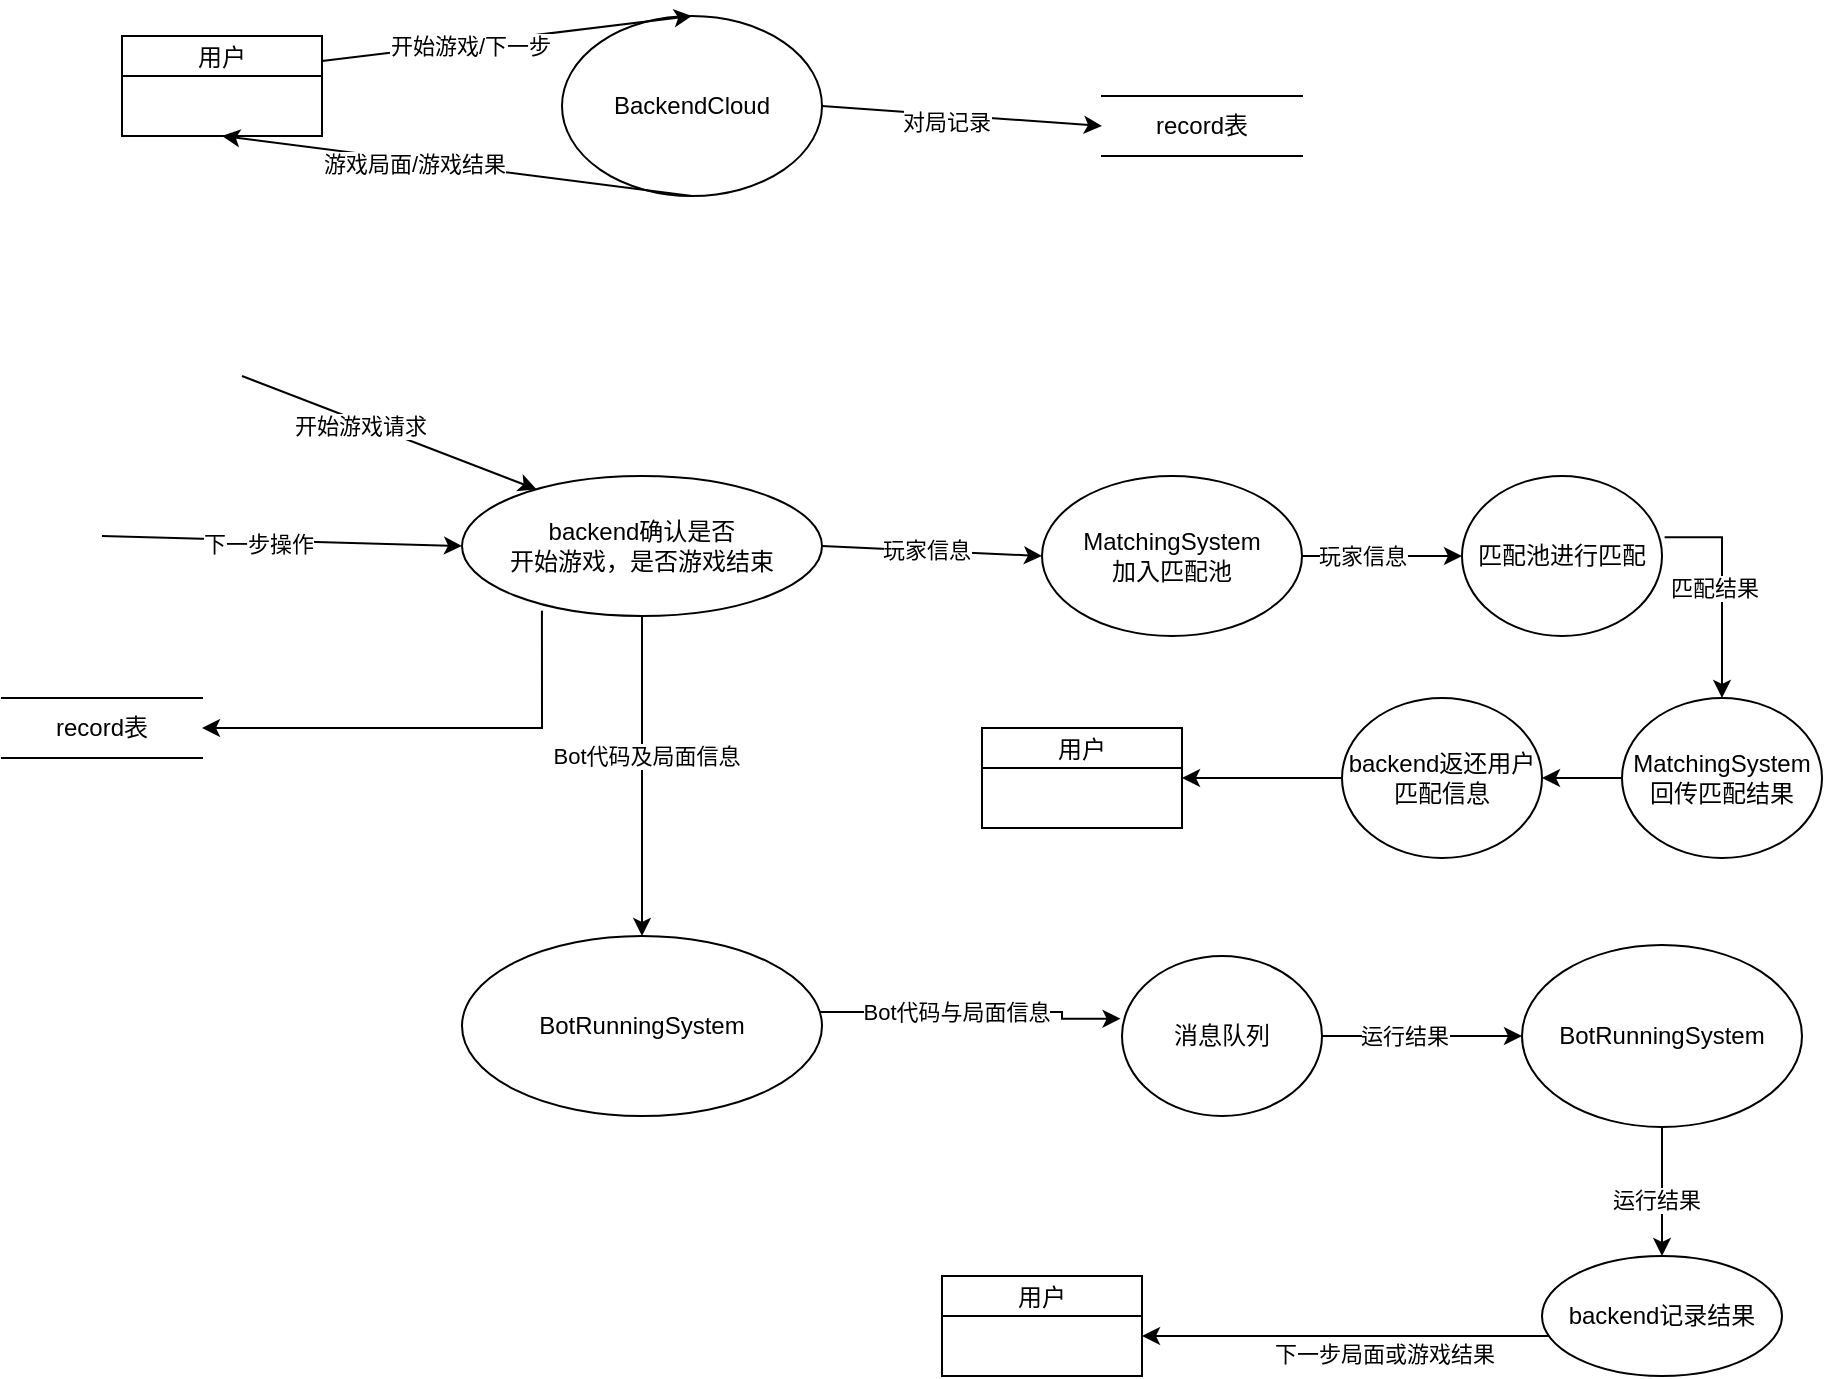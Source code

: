 <mxfile version="22.0.3" type="device">
  <diagram name="Page-1" id="b520641d-4fe3-3701-9064-5fc419738815">
    <mxGraphModel dx="1206" dy="857" grid="1" gridSize="10" guides="1" tooltips="1" connect="1" arrows="1" fold="1" page="1" pageScale="1" pageWidth="1100" pageHeight="850" background="none" math="0" shadow="0">
      <root>
        <mxCell id="0" />
        <mxCell id="1" parent="0" />
        <mxCell id="USf9clwYq7uNQlP50TTG-1" value="用户" style="swimlane;fontStyle=0;childLayout=stackLayout;horizontal=1;startSize=20;fillColor=#ffffff;horizontalStack=0;resizeParent=1;resizeParentMax=0;resizeLast=0;collapsible=0;marginBottom=0;swimlaneFillColor=#ffffff;" vertex="1" parent="1">
          <mxGeometry x="210" y="70" width="100" height="50" as="geometry" />
        </mxCell>
        <mxCell id="USf9clwYq7uNQlP50TTG-2" value="BackendCloud" style="shape=ellipse;html=1;dashed=0;whiteSpace=wrap;perimeter=ellipsePerimeter;" vertex="1" parent="1">
          <mxGeometry x="430" y="60" width="130" height="90" as="geometry" />
        </mxCell>
        <mxCell id="USf9clwYq7uNQlP50TTG-3" value="" style="endArrow=classic;html=1;rounded=0;exitX=1;exitY=0.25;exitDx=0;exitDy=0;entryX=0.5;entryY=0;entryDx=0;entryDy=0;" edge="1" parent="1" source="USf9clwYq7uNQlP50TTG-1" target="USf9clwYq7uNQlP50TTG-2">
          <mxGeometry width="50" height="50" relative="1" as="geometry">
            <mxPoint x="490" y="240" as="sourcePoint" />
            <mxPoint x="540" y="190" as="targetPoint" />
          </mxGeometry>
        </mxCell>
        <mxCell id="USf9clwYq7uNQlP50TTG-6" value="开始游戏/下一步" style="edgeLabel;html=1;align=center;verticalAlign=middle;resizable=0;points=[];" vertex="1" connectable="0" parent="USf9clwYq7uNQlP50TTG-3">
          <mxGeometry x="-0.2" relative="1" as="geometry">
            <mxPoint y="1" as="offset" />
          </mxGeometry>
        </mxCell>
        <mxCell id="USf9clwYq7uNQlP50TTG-4" value="" style="endArrow=classic;html=1;rounded=0;exitX=0.5;exitY=1;exitDx=0;exitDy=0;entryX=0.5;entryY=1;entryDx=0;entryDy=0;" edge="1" parent="1" source="USf9clwYq7uNQlP50TTG-2" target="USf9clwYq7uNQlP50TTG-1">
          <mxGeometry width="50" height="50" relative="1" as="geometry">
            <mxPoint x="490" y="240" as="sourcePoint" />
            <mxPoint x="260" y="110" as="targetPoint" />
          </mxGeometry>
        </mxCell>
        <mxCell id="USf9clwYq7uNQlP50TTG-7" value="游戏局面/游戏结果" style="edgeLabel;html=1;align=center;verticalAlign=middle;resizable=0;points=[];" vertex="1" connectable="0" parent="USf9clwYq7uNQlP50TTG-4">
          <mxGeometry x="0.182" y="1" relative="1" as="geometry">
            <mxPoint as="offset" />
          </mxGeometry>
        </mxCell>
        <mxCell id="USf9clwYq7uNQlP50TTG-8" value="record表" style="html=1;dashed=0;whiteSpace=wrap;shape=partialRectangle;right=0;left=0;" vertex="1" parent="1">
          <mxGeometry x="700" y="100" width="100" height="30" as="geometry" />
        </mxCell>
        <mxCell id="USf9clwYq7uNQlP50TTG-9" value="" style="endArrow=classic;html=1;rounded=0;exitX=1;exitY=0.5;exitDx=0;exitDy=0;entryX=0;entryY=0.5;entryDx=0;entryDy=0;" edge="1" parent="1" source="USf9clwYq7uNQlP50TTG-2" target="USf9clwYq7uNQlP50TTG-8">
          <mxGeometry width="50" height="50" relative="1" as="geometry">
            <mxPoint x="490" y="240" as="sourcePoint" />
            <mxPoint x="540" y="190" as="targetPoint" />
          </mxGeometry>
        </mxCell>
        <mxCell id="USf9clwYq7uNQlP50TTG-10" value="对局记录" style="edgeLabel;html=1;align=center;verticalAlign=middle;resizable=0;points=[];" vertex="1" connectable="0" parent="USf9clwYq7uNQlP50TTG-9">
          <mxGeometry x="-0.112" y="-3" relative="1" as="geometry">
            <mxPoint as="offset" />
          </mxGeometry>
        </mxCell>
        <mxCell id="USf9clwYq7uNQlP50TTG-28" style="edgeStyle=orthogonalEdgeStyle;rounded=0;orthogonalLoop=1;jettySize=auto;html=1;entryX=0.5;entryY=0;entryDx=0;entryDy=0;" edge="1" parent="1" source="USf9clwYq7uNQlP50TTG-11" target="USf9clwYq7uNQlP50TTG-27">
          <mxGeometry relative="1" as="geometry" />
        </mxCell>
        <mxCell id="USf9clwYq7uNQlP50TTG-41" value="Bot代码及局面信息" style="edgeLabel;html=1;align=center;verticalAlign=middle;resizable=0;points=[];" vertex="1" connectable="0" parent="USf9clwYq7uNQlP50TTG-28">
          <mxGeometry x="-0.133" y="2" relative="1" as="geometry">
            <mxPoint as="offset" />
          </mxGeometry>
        </mxCell>
        <mxCell id="USf9clwYq7uNQlP50TTG-56" style="edgeStyle=orthogonalEdgeStyle;rounded=0;orthogonalLoop=1;jettySize=auto;html=1;" edge="1" parent="1" source="USf9clwYq7uNQlP50TTG-62" target="USf9clwYq7uNQlP50TTG-55">
          <mxGeometry relative="1" as="geometry">
            <Array as="points">
              <mxPoint x="750" y="720" />
              <mxPoint x="750" y="720" />
            </Array>
          </mxGeometry>
        </mxCell>
        <mxCell id="USf9clwYq7uNQlP50TTG-57" value="下一步局面或游戏结果" style="edgeLabel;html=1;align=center;verticalAlign=middle;resizable=0;points=[];" vertex="1" connectable="0" parent="USf9clwYq7uNQlP50TTG-56">
          <mxGeometry x="0.537" y="4" relative="1" as="geometry">
            <mxPoint x="74" y="5" as="offset" />
          </mxGeometry>
        </mxCell>
        <mxCell id="USf9clwYq7uNQlP50TTG-59" style="edgeStyle=orthogonalEdgeStyle;rounded=0;orthogonalLoop=1;jettySize=auto;html=1;exitX=0.222;exitY=0.962;exitDx=0;exitDy=0;exitPerimeter=0;entryX=1;entryY=0.5;entryDx=0;entryDy=0;" edge="1" parent="1" source="USf9clwYq7uNQlP50TTG-11" target="USf9clwYq7uNQlP50TTG-58">
          <mxGeometry relative="1" as="geometry">
            <mxPoint x="290" y="495" as="targetPoint" />
            <Array as="points">
              <mxPoint x="420" y="416" />
            </Array>
          </mxGeometry>
        </mxCell>
        <mxCell id="USf9clwYq7uNQlP50TTG-11" value="backend确认是否&lt;br&gt;开始游戏，是否游戏结束" style="shape=ellipse;html=1;dashed=0;whiteSpace=wrap;perimeter=ellipsePerimeter;" vertex="1" parent="1">
          <mxGeometry x="380" y="290" width="180" height="70" as="geometry" />
        </mxCell>
        <mxCell id="USf9clwYq7uNQlP50TTG-12" value="" style="endArrow=classic;html=1;rounded=0;entryX=0.207;entryY=0.095;entryDx=0;entryDy=0;entryPerimeter=0;" edge="1" parent="1" target="USf9clwYq7uNQlP50TTG-11">
          <mxGeometry width="50" height="50" relative="1" as="geometry">
            <mxPoint x="270" y="240" as="sourcePoint" />
            <mxPoint x="570" y="320" as="targetPoint" />
          </mxGeometry>
        </mxCell>
        <mxCell id="USf9clwYq7uNQlP50TTG-13" value="开始游戏请求" style="edgeLabel;html=1;align=center;verticalAlign=middle;resizable=0;points=[];" vertex="1" connectable="0" parent="USf9clwYq7uNQlP50TTG-12">
          <mxGeometry x="-0.188" y="-2" relative="1" as="geometry">
            <mxPoint as="offset" />
          </mxGeometry>
        </mxCell>
        <mxCell id="USf9clwYq7uNQlP50TTG-14" value="" style="endArrow=classic;html=1;rounded=0;entryX=0;entryY=0.5;entryDx=0;entryDy=0;" edge="1" parent="1" target="USf9clwYq7uNQlP50TTG-11">
          <mxGeometry width="50" height="50" relative="1" as="geometry">
            <mxPoint x="200" y="320" as="sourcePoint" />
            <mxPoint x="370" y="340" as="targetPoint" />
          </mxGeometry>
        </mxCell>
        <mxCell id="USf9clwYq7uNQlP50TTG-15" value="下一步操作" style="edgeLabel;html=1;align=center;verticalAlign=middle;resizable=0;points=[];" vertex="1" connectable="0" parent="USf9clwYq7uNQlP50TTG-14">
          <mxGeometry x="-0.133" y="-2" relative="1" as="geometry">
            <mxPoint as="offset" />
          </mxGeometry>
        </mxCell>
        <mxCell id="USf9clwYq7uNQlP50TTG-16" value="MatchingSystem&lt;br&gt;加入匹配池" style="shape=ellipse;html=1;dashed=0;whiteSpace=wrap;perimeter=ellipsePerimeter;" vertex="1" parent="1">
          <mxGeometry x="670" y="290" width="130" height="80" as="geometry" />
        </mxCell>
        <mxCell id="USf9clwYq7uNQlP50TTG-17" value="" style="endArrow=classic;html=1;rounded=0;entryX=0;entryY=0.5;entryDx=0;entryDy=0;exitX=1;exitY=0.5;exitDx=0;exitDy=0;" edge="1" parent="1" source="USf9clwYq7uNQlP50TTG-11" target="USf9clwYq7uNQlP50TTG-16">
          <mxGeometry width="50" height="50" relative="1" as="geometry">
            <mxPoint x="520" y="370" as="sourcePoint" />
            <mxPoint x="570" y="320" as="targetPoint" />
          </mxGeometry>
        </mxCell>
        <mxCell id="USf9clwYq7uNQlP50TTG-18" value="玩家信息" style="edgeLabel;html=1;align=center;verticalAlign=middle;resizable=0;points=[];" vertex="1" connectable="0" parent="USf9clwYq7uNQlP50TTG-17">
          <mxGeometry x="-0.054" y="1" relative="1" as="geometry">
            <mxPoint as="offset" />
          </mxGeometry>
        </mxCell>
        <mxCell id="USf9clwYq7uNQlP50TTG-20" value="" style="endArrow=classic;html=1;rounded=0;exitX=1;exitY=0.5;exitDx=0;exitDy=0;entryX=0;entryY=0.5;entryDx=0;entryDy=0;" edge="1" parent="1" source="USf9clwYq7uNQlP50TTG-16" target="USf9clwYq7uNQlP50TTG-32">
          <mxGeometry width="50" height="50" relative="1" as="geometry">
            <mxPoint x="520" y="370" as="sourcePoint" />
            <mxPoint x="910" y="330" as="targetPoint" />
          </mxGeometry>
        </mxCell>
        <mxCell id="USf9clwYq7uNQlP50TTG-21" value="玩家信息" style="edgeLabel;html=1;align=center;verticalAlign=middle;resizable=0;points=[];" vertex="1" connectable="0" parent="USf9clwYq7uNQlP50TTG-20">
          <mxGeometry x="-0.255" relative="1" as="geometry">
            <mxPoint as="offset" />
          </mxGeometry>
        </mxCell>
        <mxCell id="USf9clwYq7uNQlP50TTG-23" style="edgeStyle=orthogonalEdgeStyle;rounded=0;orthogonalLoop=1;jettySize=auto;html=1;entryX=0.5;entryY=0;entryDx=0;entryDy=0;exitX=1.013;exitY=0.383;exitDx=0;exitDy=0;exitPerimeter=0;" edge="1" parent="1" source="USf9clwYq7uNQlP50TTG-32" target="USf9clwYq7uNQlP50TTG-35">
          <mxGeometry relative="1" as="geometry">
            <mxPoint x="1030" y="270" as="sourcePoint" />
            <Array as="points">
              <mxPoint x="1010" y="321" />
            </Array>
          </mxGeometry>
        </mxCell>
        <mxCell id="USf9clwYq7uNQlP50TTG-24" value="匹配结果" style="edgeLabel;html=1;align=center;verticalAlign=middle;resizable=0;points=[];" vertex="1" connectable="0" parent="USf9clwYq7uNQlP50TTG-23">
          <mxGeometry x="-0.021" y="-4" relative="1" as="geometry">
            <mxPoint as="offset" />
          </mxGeometry>
        </mxCell>
        <mxCell id="USf9clwYq7uNQlP50TTG-30" style="edgeStyle=orthogonalEdgeStyle;rounded=0;orthogonalLoop=1;jettySize=auto;html=1;entryX=-0.007;entryY=0.392;entryDx=0;entryDy=0;entryPerimeter=0;" edge="1" parent="1" source="USf9clwYq7uNQlP50TTG-27" target="USf9clwYq7uNQlP50TTG-36">
          <mxGeometry relative="1" as="geometry">
            <mxPoint x="680" y="570" as="targetPoint" />
            <Array as="points">
              <mxPoint x="680" y="558" />
              <mxPoint x="680" y="561" />
            </Array>
          </mxGeometry>
        </mxCell>
        <mxCell id="USf9clwYq7uNQlP50TTG-60" value="Bot代码与局面信息" style="edgeLabel;html=1;align=center;verticalAlign=middle;resizable=0;points=[];" vertex="1" connectable="0" parent="USf9clwYq7uNQlP50TTG-30">
          <mxGeometry x="-0.117" y="-5" relative="1" as="geometry">
            <mxPoint y="-5" as="offset" />
          </mxGeometry>
        </mxCell>
        <mxCell id="USf9clwYq7uNQlP50TTG-27" value="BotRunningSystem" style="shape=ellipse;html=1;dashed=0;whiteSpace=wrap;perimeter=ellipsePerimeter;" vertex="1" parent="1">
          <mxGeometry x="380" y="520" width="180" height="90" as="geometry" />
        </mxCell>
        <mxCell id="USf9clwYq7uNQlP50TTG-32" value="匹配池进行匹配" style="shape=ellipse;html=1;dashed=0;whiteSpace=wrap;perimeter=ellipsePerimeter;" vertex="1" parent="1">
          <mxGeometry x="880" y="290" width="100" height="80" as="geometry" />
        </mxCell>
        <mxCell id="USf9clwYq7uNQlP50TTG-35" value="MatchingSystem回传匹配结果" style="shape=ellipse;html=1;dashed=0;whiteSpace=wrap;perimeter=ellipsePerimeter;" vertex="1" parent="1">
          <mxGeometry x="960" y="401" width="100" height="80" as="geometry" />
        </mxCell>
        <mxCell id="USf9clwYq7uNQlP50TTG-36" value="消息队列" style="shape=ellipse;html=1;dashed=0;whiteSpace=wrap;perimeter=ellipsePerimeter;" vertex="1" parent="1">
          <mxGeometry x="710" y="530" width="100" height="80" as="geometry" />
        </mxCell>
        <mxCell id="USf9clwYq7uNQlP50TTG-37" style="edgeStyle=orthogonalEdgeStyle;rounded=0;orthogonalLoop=1;jettySize=auto;html=1;exitX=1;exitY=0.5;exitDx=0;exitDy=0;" edge="1" parent="1" source="USf9clwYq7uNQlP50TTG-36" target="USf9clwYq7uNQlP50TTG-61">
          <mxGeometry relative="1" as="geometry" />
        </mxCell>
        <mxCell id="USf9clwYq7uNQlP50TTG-38" value="运行结果" style="edgeLabel;html=1;align=center;verticalAlign=middle;resizable=0;points=[];" vertex="1" connectable="0" parent="USf9clwYq7uNQlP50TTG-37">
          <mxGeometry x="-0.233" y="4" relative="1" as="geometry">
            <mxPoint x="2" y="4" as="offset" />
          </mxGeometry>
        </mxCell>
        <mxCell id="USf9clwYq7uNQlP50TTG-39" style="edgeStyle=orthogonalEdgeStyle;rounded=0;orthogonalLoop=1;jettySize=auto;html=1;exitX=0.5;exitY=1;exitDx=0;exitDy=0;" edge="1" parent="1" source="USf9clwYq7uNQlP50TTG-61" target="USf9clwYq7uNQlP50TTG-62">
          <mxGeometry relative="1" as="geometry">
            <mxPoint x="247.3" y="549.36" as="targetPoint" />
            <Array as="points">
              <mxPoint x="980" y="640" />
              <mxPoint x="980" y="640" />
            </Array>
          </mxGeometry>
        </mxCell>
        <mxCell id="USf9clwYq7uNQlP50TTG-40" value="运行结果" style="edgeLabel;html=1;align=center;verticalAlign=middle;resizable=0;points=[];" vertex="1" connectable="0" parent="USf9clwYq7uNQlP50TTG-39">
          <mxGeometry x="0.113" y="-3" relative="1" as="geometry">
            <mxPoint as="offset" />
          </mxGeometry>
        </mxCell>
        <mxCell id="USf9clwYq7uNQlP50TTG-54" style="edgeStyle=orthogonalEdgeStyle;rounded=0;orthogonalLoop=1;jettySize=auto;html=1;" edge="1" parent="1" source="USf9clwYq7uNQlP50TTG-46" target="USf9clwYq7uNQlP50TTG-53">
          <mxGeometry relative="1" as="geometry" />
        </mxCell>
        <mxCell id="USf9clwYq7uNQlP50TTG-46" value="backend返还用户匹配信息" style="shape=ellipse;html=1;dashed=0;whiteSpace=wrap;perimeter=ellipsePerimeter;" vertex="1" parent="1">
          <mxGeometry x="820" y="401" width="100" height="80" as="geometry" />
        </mxCell>
        <mxCell id="USf9clwYq7uNQlP50TTG-52" value="" style="endArrow=classic;html=1;rounded=0;exitX=0;exitY=0.5;exitDx=0;exitDy=0;" edge="1" parent="1" source="USf9clwYq7uNQlP50TTG-35" target="USf9clwYq7uNQlP50TTG-46">
          <mxGeometry width="50" height="50" relative="1" as="geometry">
            <mxPoint x="420" y="676" as="sourcePoint" />
            <mxPoint x="470" y="626" as="targetPoint" />
          </mxGeometry>
        </mxCell>
        <mxCell id="USf9clwYq7uNQlP50TTG-53" value="用户" style="swimlane;fontStyle=0;childLayout=stackLayout;horizontal=1;startSize=20;fillColor=#ffffff;horizontalStack=0;resizeParent=1;resizeParentMax=0;resizeLast=0;collapsible=0;marginBottom=0;swimlaneFillColor=#ffffff;" vertex="1" parent="1">
          <mxGeometry x="640" y="416" width="100" height="50" as="geometry" />
        </mxCell>
        <mxCell id="USf9clwYq7uNQlP50TTG-55" value="用户" style="swimlane;fontStyle=0;childLayout=stackLayout;horizontal=1;startSize=20;fillColor=#ffffff;horizontalStack=0;resizeParent=1;resizeParentMax=0;resizeLast=0;collapsible=0;marginBottom=0;swimlaneFillColor=#ffffff;" vertex="1" parent="1">
          <mxGeometry x="620" y="690" width="100" height="50" as="geometry" />
        </mxCell>
        <mxCell id="USf9clwYq7uNQlP50TTG-58" value="record表" style="html=1;dashed=0;whiteSpace=wrap;shape=partialRectangle;right=0;left=0;" vertex="1" parent="1">
          <mxGeometry x="150" y="401" width="100" height="30" as="geometry" />
        </mxCell>
        <mxCell id="USf9clwYq7uNQlP50TTG-61" value="BotRunningSystem" style="shape=ellipse;html=1;dashed=0;whiteSpace=wrap;perimeter=ellipsePerimeter;" vertex="1" parent="1">
          <mxGeometry x="910" y="524.5" width="140" height="91" as="geometry" />
        </mxCell>
        <mxCell id="USf9clwYq7uNQlP50TTG-62" value="backend记录结果" style="shape=ellipse;html=1;dashed=0;whiteSpace=wrap;perimeter=ellipsePerimeter;" vertex="1" parent="1">
          <mxGeometry x="920" y="680" width="120" height="60" as="geometry" />
        </mxCell>
      </root>
    </mxGraphModel>
  </diagram>
</mxfile>
